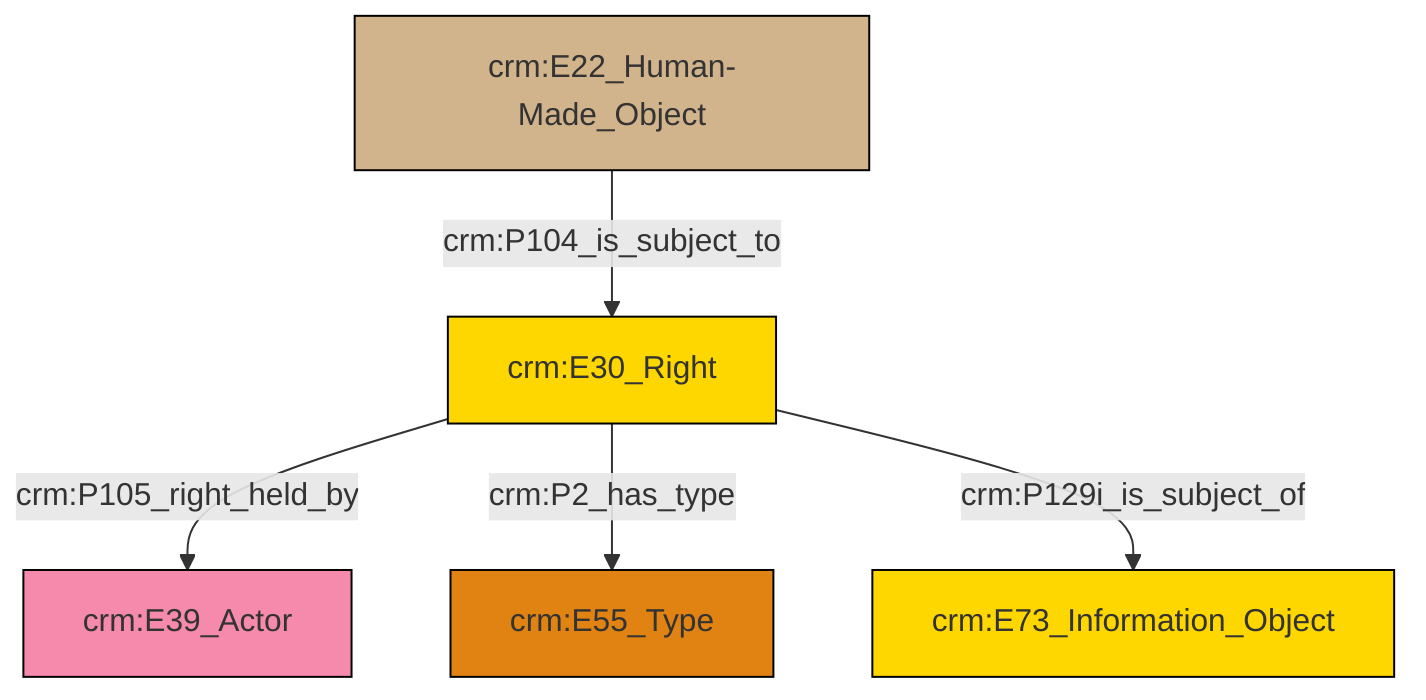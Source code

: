 graph TD
classDef Literal fill:#f2f2f2,stroke:#000000;
classDef CRM_Entity fill:#FFFFFF,stroke:#000000;
classDef Temporal_Entity fill:#00C9E6, stroke:#000000;
classDef Type fill:#E18312, stroke:#000000;
classDef Time-Span fill:#2C9C91, stroke:#000000;
classDef Appellation fill:#FFEB7F, stroke:#000000;
classDef Place fill:#008836, stroke:#000000;
classDef Persistent_Item fill:#B266B2, stroke:#000000;
classDef Conceptual_Object fill:#FFD700, stroke:#000000;
classDef Physical_Thing fill:#D2B48C, stroke:#000000;
classDef Actor fill:#f58aad, stroke:#000000;
classDef PC_Classes fill:#4ce600, stroke:#000000;
classDef Multi fill:#cccccc,stroke:#000000;

0["crm:E30_Right"]:::Conceptual_Object -->|crm:P105_right_held_by| 1["crm:E39_Actor"]:::Actor
2["crm:E22_Human-Made_Object"]:::Physical_Thing -->|crm:P104_is_subject_to| 0["crm:E30_Right"]:::Conceptual_Object
0["crm:E30_Right"]:::Conceptual_Object -->|crm:P2_has_type| 6["crm:E55_Type"]:::Type
0["crm:E30_Right"]:::Conceptual_Object -->|crm:P129i_is_subject_of| 3["crm:E73_Information_Object"]:::Conceptual_Object